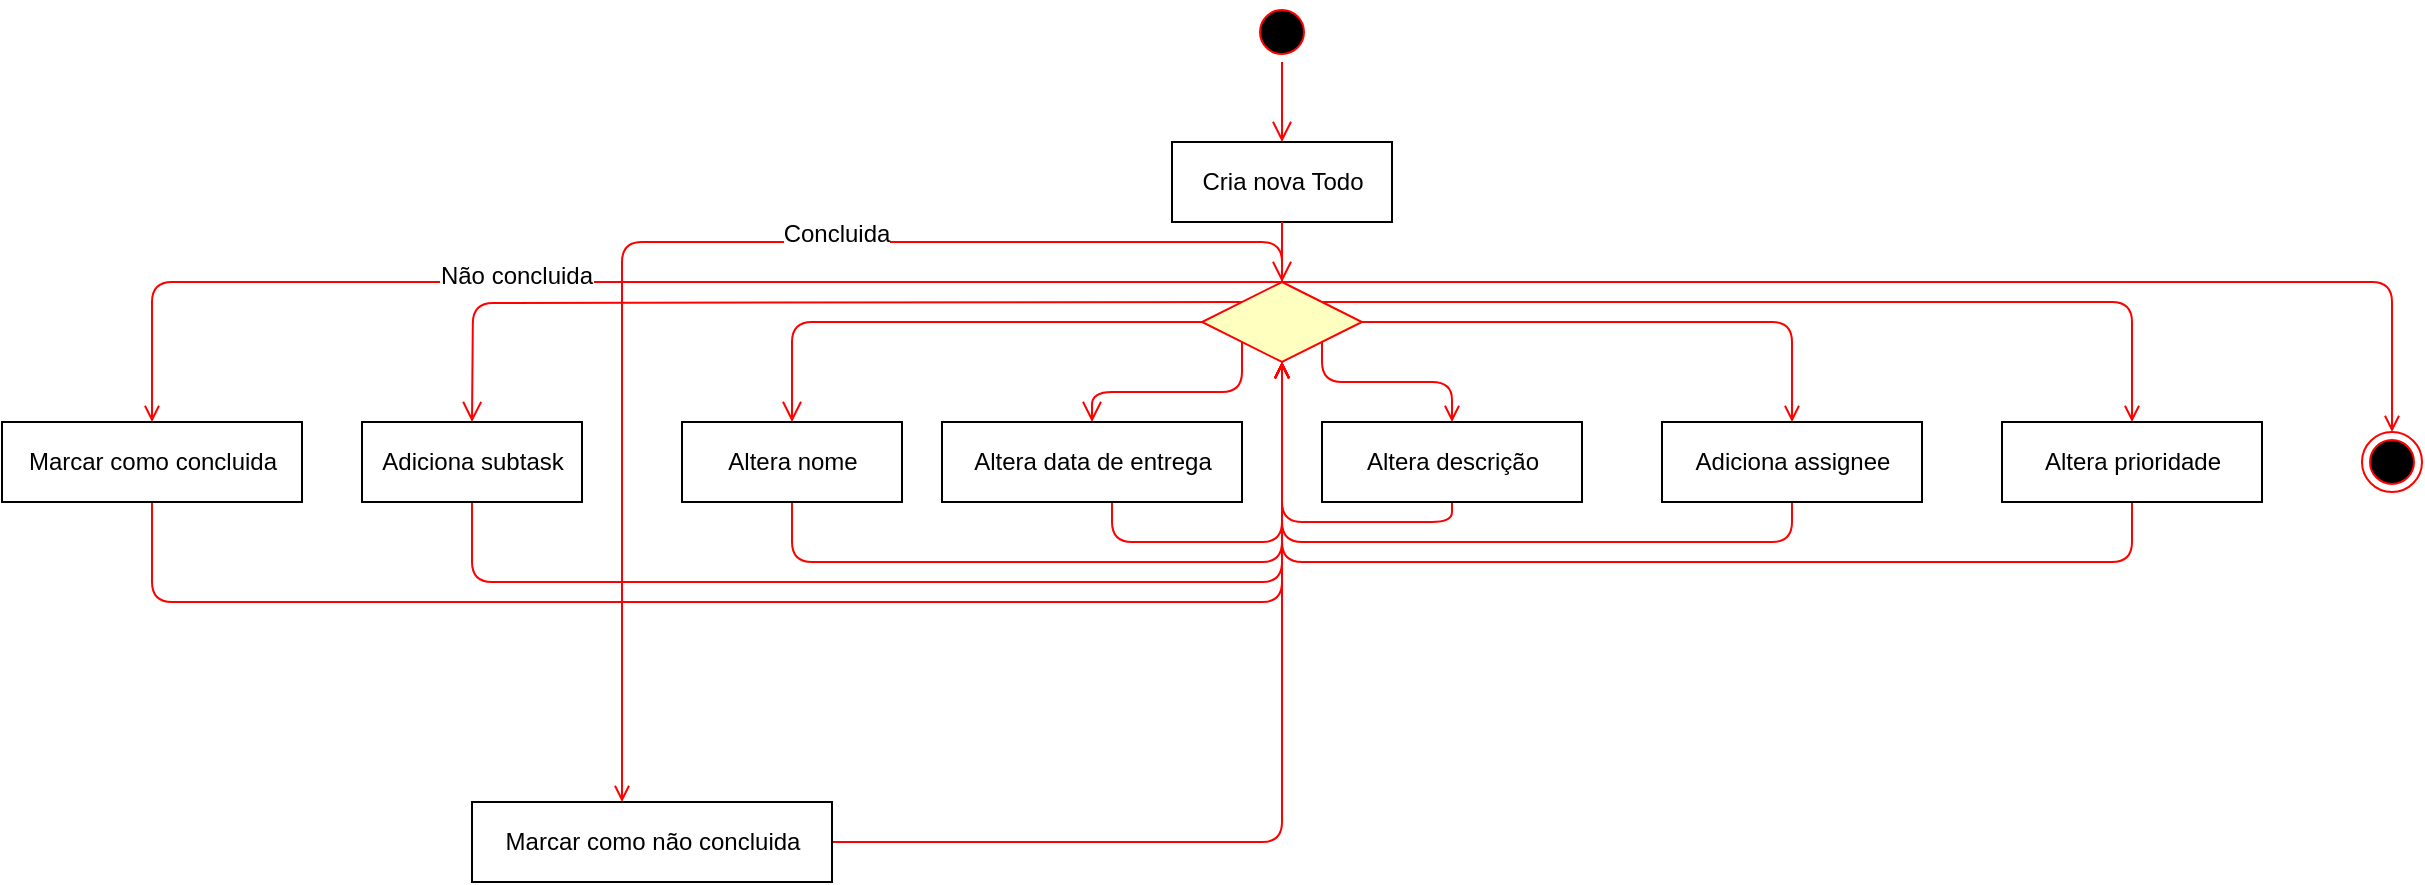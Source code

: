 <mxfile version="12.2.3" type="google" pages="1"><diagram name="Page-1" id="e7e014a7-5840-1c2e-5031-d8a46d1fe8dd"><mxGraphModel dx="2510" dy="762" grid="1" gridSize="10" guides="1" tooltips="1" connect="1" arrows="1" fold="1" page="1" pageScale="1" pageWidth="1169" pageHeight="826" background="#ffffff" math="0" shadow="0"><root><mxCell id="0"/><mxCell id="1" parent="0"/><mxCell id="G4NSZwjnh01doa66D2aS-41" value="" style="ellipse;html=1;shape=startState;fillColor=#000000;strokeColor=#ff0000;" vertex="1" parent="1"><mxGeometry x="515" y="110" width="30" height="30" as="geometry"/></mxCell><mxCell id="G4NSZwjnh01doa66D2aS-42" value="" style="edgeStyle=orthogonalEdgeStyle;html=1;verticalAlign=bottom;endArrow=open;endSize=8;strokeColor=#ff0000;entryX=0;entryY=0.5;entryDx=0;entryDy=0;" edge="1" source="G4NSZwjnh01doa66D2aS-41" parent="1" target="G4NSZwjnh01doa66D2aS-45"><mxGeometry relative="1" as="geometry"><mxPoint x="455" y="210" as="targetPoint"/></mxGeometry></mxCell><mxCell id="G4NSZwjnh01doa66D2aS-45" value="Cria nova Todo" style="html=1;direction=south;" vertex="1" parent="1"><mxGeometry x="475" y="180" width="110" height="40" as="geometry"/></mxCell><mxCell id="G4NSZwjnh01doa66D2aS-67" style="edgeStyle=orthogonalEdgeStyle;rounded=1;orthogonalLoop=1;jettySize=auto;html=1;endArrow=open;endFill=0;strokeColor=#FF0000;" edge="1" parent="1" source="G4NSZwjnh01doa66D2aS-46" target="G4NSZwjnh01doa66D2aS-48"><mxGeometry relative="1" as="geometry"><Array as="points"><mxPoint x="285" y="390"/><mxPoint x="530" y="390"/></Array></mxGeometry></mxCell><mxCell id="G4NSZwjnh01doa66D2aS-46" value="Altera nome" style="html=1;direction=south;" vertex="1" parent="1"><mxGeometry x="230" y="320" width="110" height="40" as="geometry"/></mxCell><mxCell id="G4NSZwjnh01doa66D2aS-47" value="" style="edgeStyle=orthogonalEdgeStyle;html=1;verticalAlign=bottom;endArrow=open;endSize=8;strokeColor=#ff0000;exitX=1;exitY=0.5;exitDx=0;exitDy=0;entryX=0.5;entryY=0;entryDx=0;entryDy=0;" edge="1" parent="1" source="G4NSZwjnh01doa66D2aS-45" target="G4NSZwjnh01doa66D2aS-48"><mxGeometry relative="1" as="geometry"><mxPoint x="465" y="220" as="targetPoint"/><mxPoint x="465" y="160" as="sourcePoint"/></mxGeometry></mxCell><mxCell id="G4NSZwjnh01doa66D2aS-56" style="edgeStyle=orthogonalEdgeStyle;orthogonalLoop=1;jettySize=auto;html=1;exitX=1;exitY=1;exitDx=0;exitDy=0;entryX=0;entryY=0.5;entryDx=0;entryDy=0;fillColor=#e51400;strokeColor=#FF0000;rounded=1;endArrow=open;endFill=0;" edge="1" parent="1" source="G4NSZwjnh01doa66D2aS-48" target="G4NSZwjnh01doa66D2aS-52"><mxGeometry relative="1" as="geometry"><Array as="points"><mxPoint x="550" y="300"/><mxPoint x="615" y="300"/></Array></mxGeometry></mxCell><mxCell id="G4NSZwjnh01doa66D2aS-57" style="edgeStyle=orthogonalEdgeStyle;orthogonalLoop=1;jettySize=auto;html=1;exitX=1;exitY=0.5;exitDx=0;exitDy=0;fillColor=#f8cecc;strokeColor=#FF0000;endArrow=open;endFill=0;rounded=1;" edge="1" parent="1" source="G4NSZwjnh01doa66D2aS-48" target="G4NSZwjnh01doa66D2aS-53"><mxGeometry relative="1" as="geometry"/></mxCell><mxCell id="G4NSZwjnh01doa66D2aS-72" style="edgeStyle=orthogonalEdgeStyle;rounded=1;orthogonalLoop=1;jettySize=auto;html=1;endArrow=open;endFill=0;strokeColor=#FF0000;entryX=0.5;entryY=0;entryDx=0;entryDy=0;" edge="1" parent="1" source="G4NSZwjnh01doa66D2aS-48" target="G4NSZwjnh01doa66D2aS-73"><mxGeometry relative="1" as="geometry"><mxPoint x="1090" y="320" as="targetPoint"/><Array as="points"><mxPoint x="1085" y="250"/></Array></mxGeometry></mxCell><mxCell id="G4NSZwjnh01doa66D2aS-74" style="edgeStyle=orthogonalEdgeStyle;rounded=1;orthogonalLoop=1;jettySize=auto;html=1;endArrow=open;endFill=0;strokeColor=#FF0000;entryX=0;entryY=0.5;entryDx=0;entryDy=0;" edge="1" parent="1" source="G4NSZwjnh01doa66D2aS-48" target="G4NSZwjnh01doa66D2aS-75"><mxGeometry relative="1" as="geometry"><mxPoint x="-20" y="300" as="targetPoint"/><Array as="points"><mxPoint x="-35" y="250"/></Array></mxGeometry></mxCell><mxCell id="G4NSZwjnh01doa66D2aS-76" value="Não concluida" style="text;html=1;resizable=0;points=[];align=center;verticalAlign=middle;labelBackgroundColor=#ffffff;" vertex="1" connectable="0" parent="G4NSZwjnh01doa66D2aS-74"><mxGeometry x="0.206" y="-3" relative="1" as="geometry"><mxPoint as="offset"/></mxGeometry></mxCell><mxCell id="G4NSZwjnh01doa66D2aS-80" style="edgeStyle=orthogonalEdgeStyle;rounded=1;orthogonalLoop=1;jettySize=auto;html=1;endArrow=open;endFill=0;strokeColor=#FF0000;" edge="1" parent="1" source="G4NSZwjnh01doa66D2aS-48" target="G4NSZwjnh01doa66D2aS-77"><mxGeometry relative="1" as="geometry"><Array as="points"><mxPoint x="530" y="230"/><mxPoint x="200" y="230"/></Array></mxGeometry></mxCell><mxCell id="G4NSZwjnh01doa66D2aS-83" value="&lt;div&gt;Concluida&lt;/div&gt;" style="text;html=1;resizable=0;points=[];align=center;verticalAlign=middle;labelBackgroundColor=#ffffff;" vertex="1" connectable="0" parent="G4NSZwjnh01doa66D2aS-80"><mxGeometry x="-0.229" y="-4" relative="1" as="geometry"><mxPoint as="offset"/></mxGeometry></mxCell><mxCell id="G4NSZwjnh01doa66D2aS-48" value="" style="rhombus;whiteSpace=wrap;html=1;fillColor=#ffffc0;strokeColor=#ff0000;" vertex="1" parent="1"><mxGeometry x="490" y="250" width="80" height="40" as="geometry"/></mxCell><mxCell id="G4NSZwjnh01doa66D2aS-49" value="" style="edgeStyle=orthogonalEdgeStyle;html=1;align=left;verticalAlign=bottom;endArrow=open;endSize=8;strokeColor=#ff0000;entryX=0;entryY=0.5;entryDx=0;entryDy=0;exitX=0;exitY=1;exitDx=0;exitDy=0;" edge="1" source="G4NSZwjnh01doa66D2aS-48" parent="1" target="G4NSZwjnh01doa66D2aS-51"><mxGeometry x="-1" relative="1" as="geometry"><mxPoint x="420" y="390" as="targetPoint"/><mxPoint x="410" y="290" as="sourcePoint"/></mxGeometry></mxCell><mxCell id="G4NSZwjnh01doa66D2aS-50" value="" style="edgeStyle=orthogonalEdgeStyle;html=1;align=left;verticalAlign=top;endArrow=open;endSize=8;strokeColor=#ff0000;" edge="1" source="G4NSZwjnh01doa66D2aS-48" parent="1" target="G4NSZwjnh01doa66D2aS-46"><mxGeometry x="-1" relative="1" as="geometry"><mxPoint x="300" y="310" as="targetPoint"/></mxGeometry></mxCell><mxCell id="G4NSZwjnh01doa66D2aS-68" style="edgeStyle=orthogonalEdgeStyle;rounded=1;orthogonalLoop=1;jettySize=auto;html=1;endArrow=open;endFill=0;strokeColor=#FF0000;" edge="1" parent="1" source="G4NSZwjnh01doa66D2aS-51" target="G4NSZwjnh01doa66D2aS-48"><mxGeometry relative="1" as="geometry"><Array as="points"><mxPoint x="445" y="380"/><mxPoint x="530" y="380"/></Array></mxGeometry></mxCell><mxCell id="G4NSZwjnh01doa66D2aS-51" value="Altera data de entrega" style="html=1;direction=south;" vertex="1" parent="1"><mxGeometry x="360" y="320" width="150" height="40" as="geometry"/></mxCell><mxCell id="G4NSZwjnh01doa66D2aS-69" style="edgeStyle=orthogonalEdgeStyle;rounded=1;orthogonalLoop=1;jettySize=auto;html=1;endArrow=open;endFill=0;strokeColor=#FF0000;" edge="1" parent="1" source="G4NSZwjnh01doa66D2aS-52" target="G4NSZwjnh01doa66D2aS-48"><mxGeometry relative="1" as="geometry"><Array as="points"><mxPoint x="615" y="370"/><mxPoint x="530" y="370"/></Array></mxGeometry></mxCell><mxCell id="G4NSZwjnh01doa66D2aS-52" value="Altera descrição" style="html=1;direction=south;" vertex="1" parent="1"><mxGeometry x="550" y="320" width="130" height="40" as="geometry"/></mxCell><mxCell id="G4NSZwjnh01doa66D2aS-70" style="edgeStyle=orthogonalEdgeStyle;rounded=1;orthogonalLoop=1;jettySize=auto;html=1;entryX=0.5;entryY=1;entryDx=0;entryDy=0;endArrow=open;endFill=0;strokeColor=#FF0000;" edge="1" parent="1" source="G4NSZwjnh01doa66D2aS-53" target="G4NSZwjnh01doa66D2aS-48"><mxGeometry relative="1" as="geometry"><Array as="points"><mxPoint x="785" y="380"/><mxPoint x="530" y="380"/></Array></mxGeometry></mxCell><mxCell id="G4NSZwjnh01doa66D2aS-53" value="Adiciona assignee" style="html=1;direction=south;" vertex="1" parent="1"><mxGeometry x="720" y="320" width="130" height="40" as="geometry"/></mxCell><mxCell id="G4NSZwjnh01doa66D2aS-59" style="edgeStyle=orthogonalEdgeStyle;orthogonalLoop=1;jettySize=auto;html=1;exitX=1;exitY=0;exitDx=0;exitDy=0;fillColor=#f8cecc;strokeColor=#FF0000;endArrow=open;endFill=0;rounded=1;" edge="1" parent="1" target="G4NSZwjnh01doa66D2aS-60" source="G4NSZwjnh01doa66D2aS-48"><mxGeometry relative="1" as="geometry"><mxPoint x="740" y="270" as="sourcePoint"/></mxGeometry></mxCell><mxCell id="G4NSZwjnh01doa66D2aS-71" style="edgeStyle=orthogonalEdgeStyle;rounded=1;orthogonalLoop=1;jettySize=auto;html=1;endArrow=open;endFill=0;strokeColor=#FF0000;" edge="1" parent="1" source="G4NSZwjnh01doa66D2aS-60"><mxGeometry relative="1" as="geometry"><mxPoint x="530" y="290" as="targetPoint"/><Array as="points"><mxPoint x="955" y="390"/><mxPoint x="530" y="390"/></Array></mxGeometry></mxCell><mxCell id="G4NSZwjnh01doa66D2aS-60" value="Altera prioridade" style="html=1;direction=south;" vertex="1" parent="1"><mxGeometry x="890" y="320" width="130" height="40" as="geometry"/></mxCell><mxCell id="G4NSZwjnh01doa66D2aS-66" style="edgeStyle=orthogonalEdgeStyle;rounded=1;orthogonalLoop=1;jettySize=auto;html=1;entryX=0.5;entryY=1;entryDx=0;entryDy=0;endArrow=open;endFill=0;strokeColor=#FF0000;" edge="1" parent="1" source="G4NSZwjnh01doa66D2aS-61" target="G4NSZwjnh01doa66D2aS-48"><mxGeometry relative="1" as="geometry"><Array as="points"><mxPoint x="125" y="400"/><mxPoint x="530" y="400"/></Array></mxGeometry></mxCell><mxCell id="G4NSZwjnh01doa66D2aS-61" value="Adiciona subtask" style="html=1;direction=south;" vertex="1" parent="1"><mxGeometry x="70" y="320" width="110" height="40" as="geometry"/></mxCell><mxCell id="G4NSZwjnh01doa66D2aS-63" value="" style="edgeStyle=orthogonalEdgeStyle;html=1;align=left;verticalAlign=top;endArrow=open;endSize=8;strokeColor=#ff0000;exitX=0;exitY=0;exitDx=0;exitDy=0;" edge="1" parent="1"><mxGeometry x="-1" relative="1" as="geometry"><mxPoint x="125" y="320" as="targetPoint"/><mxPoint x="510" y="260" as="sourcePoint"/></mxGeometry></mxCell><mxCell id="G4NSZwjnh01doa66D2aS-73" value="" style="ellipse;html=1;shape=endState;fillColor=#000000;strokeColor=#ff0000;" vertex="1" parent="1"><mxGeometry x="1070" y="325" width="30" height="30" as="geometry"/></mxCell><mxCell id="G4NSZwjnh01doa66D2aS-82" style="edgeStyle=orthogonalEdgeStyle;rounded=1;orthogonalLoop=1;jettySize=auto;html=1;entryX=0.5;entryY=1;entryDx=0;entryDy=0;endArrow=open;endFill=0;strokeColor=#FF0000;" edge="1" parent="1" source="G4NSZwjnh01doa66D2aS-75" target="G4NSZwjnh01doa66D2aS-48"><mxGeometry relative="1" as="geometry"><Array as="points"><mxPoint x="-35" y="410"/><mxPoint x="530" y="410"/></Array></mxGeometry></mxCell><mxCell id="G4NSZwjnh01doa66D2aS-75" value="Marcar como concluida" style="html=1;direction=south;" vertex="1" parent="1"><mxGeometry x="-110" y="320" width="150" height="40" as="geometry"/></mxCell><mxCell id="G4NSZwjnh01doa66D2aS-81" style="edgeStyle=orthogonalEdgeStyle;rounded=1;orthogonalLoop=1;jettySize=auto;html=1;entryX=0.5;entryY=1;entryDx=0;entryDy=0;endArrow=open;endFill=0;strokeColor=#FF0000;" edge="1" parent="1" source="G4NSZwjnh01doa66D2aS-77" target="G4NSZwjnh01doa66D2aS-48"><mxGeometry relative="1" as="geometry"/></mxCell><mxCell id="G4NSZwjnh01doa66D2aS-77" value="Marcar como não concluida" style="html=1;direction=south;" vertex="1" parent="1"><mxGeometry x="125" y="510" width="180" height="40" as="geometry"/></mxCell></root></mxGraphModel></diagram></mxfile>